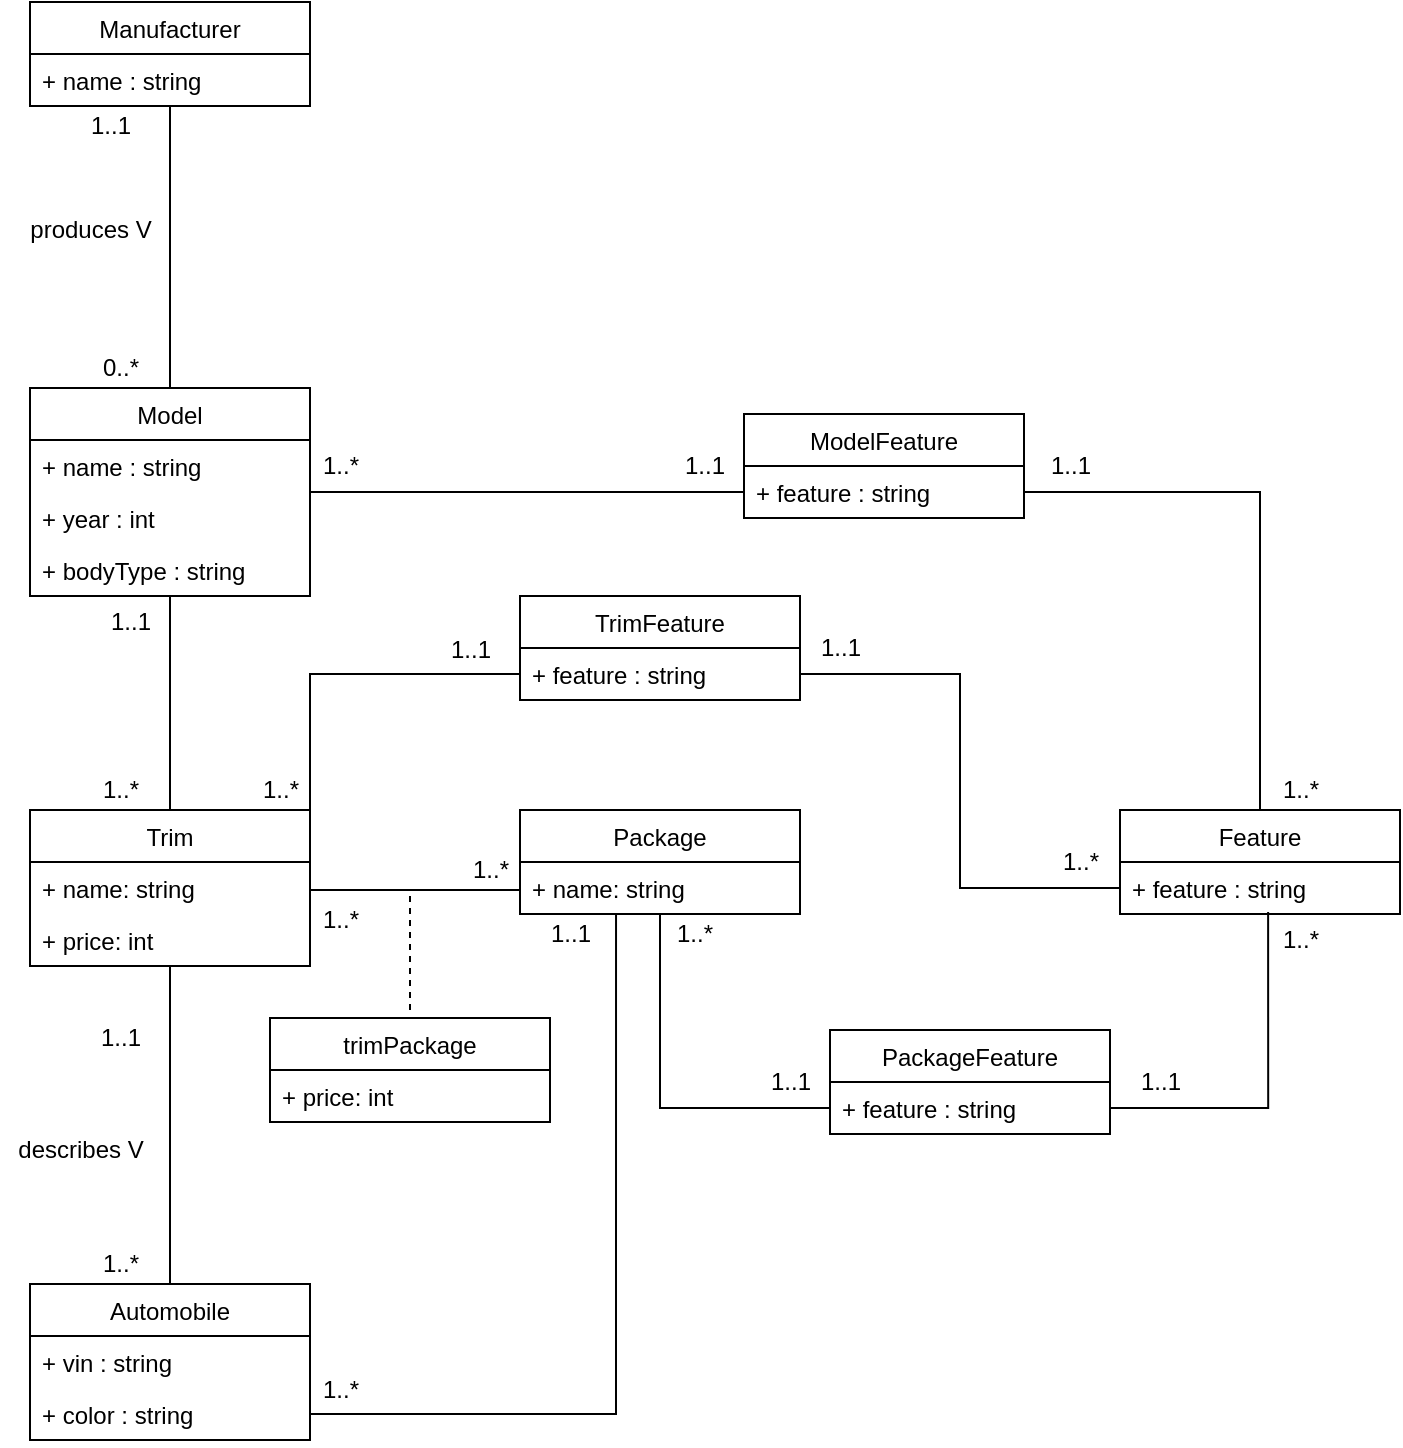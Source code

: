 <mxfile version="17.2.4" type="github" pages="2">
  <diagram id="C5RBs43oDa-KdzZeNtuy" name="UML">
    <mxGraphModel dx="770" dy="573" grid="1" gridSize="10" guides="1" tooltips="1" connect="1" arrows="1" fold="1" page="1" pageScale="1" pageWidth="827" pageHeight="1169" math="0" shadow="0">
      <root>
        <mxCell id="WIyWlLk6GJQsqaUBKTNV-0" />
        <mxCell id="WIyWlLk6GJQsqaUBKTNV-1" parent="WIyWlLk6GJQsqaUBKTNV-0" />
        <mxCell id="Or8MDgzWeUA1rg3pKt2o-17" value="Automobile" style="swimlane;fontStyle=0;childLayout=stackLayout;horizontal=1;startSize=26;fillColor=none;horizontalStack=0;resizeParent=1;resizeParentMax=0;resizeLast=0;collapsible=1;marginBottom=0;" parent="WIyWlLk6GJQsqaUBKTNV-1" vertex="1">
          <mxGeometry x="400" y="757" width="140" height="78" as="geometry" />
        </mxCell>
        <mxCell id="Or8MDgzWeUA1rg3pKt2o-19" value="+ vin : string" style="text;strokeColor=none;fillColor=none;align=left;verticalAlign=top;spacingLeft=4;spacingRight=4;overflow=hidden;rotatable=0;points=[[0,0.5],[1,0.5]];portConstraint=eastwest;" parent="Or8MDgzWeUA1rg3pKt2o-17" vertex="1">
          <mxGeometry y="26" width="140" height="26" as="geometry" />
        </mxCell>
        <mxCell id="o4tWrnGbzl8JwMSjb8Ak-13" value="+ color : string" style="text;strokeColor=none;fillColor=none;align=left;verticalAlign=top;spacingLeft=4;spacingRight=4;overflow=hidden;rotatable=0;points=[[0,0.5],[1,0.5]];portConstraint=eastwest;" parent="Or8MDgzWeUA1rg3pKt2o-17" vertex="1">
          <mxGeometry y="52" width="140" height="26" as="geometry" />
        </mxCell>
        <mxCell id="Ud0a_NICC3Nt5wF7IsXR-11" style="edgeStyle=orthogonalEdgeStyle;rounded=0;orthogonalLoop=1;jettySize=auto;html=1;endArrow=none;endFill=0;" parent="WIyWlLk6GJQsqaUBKTNV-1" source="Or8MDgzWeUA1rg3pKt2o-31" target="Or8MDgzWeUA1rg3pKt2o-44" edge="1">
          <mxGeometry relative="1" as="geometry" />
        </mxCell>
        <mxCell id="Or8MDgzWeUA1rg3pKt2o-31" value="Manufacturer" style="swimlane;fontStyle=0;childLayout=stackLayout;horizontal=1;startSize=26;fillColor=none;horizontalStack=0;resizeParent=1;resizeParentMax=0;resizeLast=0;collapsible=1;marginBottom=0;" parent="WIyWlLk6GJQsqaUBKTNV-1" vertex="1">
          <mxGeometry x="400" y="116" width="140" height="52" as="geometry" />
        </mxCell>
        <mxCell id="Or8MDgzWeUA1rg3pKt2o-32" value="+ name : string" style="text;strokeColor=none;fillColor=none;align=left;verticalAlign=top;spacingLeft=4;spacingRight=4;overflow=hidden;rotatable=0;points=[[0,0.5],[1,0.5]];portConstraint=eastwest;" parent="Or8MDgzWeUA1rg3pKt2o-31" vertex="1">
          <mxGeometry y="26" width="140" height="26" as="geometry" />
        </mxCell>
        <mxCell id="Or8MDgzWeUA1rg3pKt2o-34" value="1..1" style="text;html=1;align=center;verticalAlign=middle;resizable=0;points=[];autosize=1;strokeColor=none;fillColor=none;" parent="WIyWlLk6GJQsqaUBKTNV-1" vertex="1">
          <mxGeometry x="420" y="168" width="40" height="20" as="geometry" />
        </mxCell>
        <mxCell id="Or8MDgzWeUA1rg3pKt2o-35" value="0..*" style="text;html=1;align=center;verticalAlign=middle;resizable=0;points=[];autosize=1;strokeColor=none;fillColor=none;" parent="WIyWlLk6GJQsqaUBKTNV-1" vertex="1">
          <mxGeometry x="430" y="289" width="30" height="20" as="geometry" />
        </mxCell>
        <mxCell id="Ud0a_NICC3Nt5wF7IsXR-9" style="edgeStyle=orthogonalEdgeStyle;rounded=0;orthogonalLoop=1;jettySize=auto;html=1;entryX=0.5;entryY=0;entryDx=0;entryDy=0;endArrow=none;endFill=0;" parent="WIyWlLk6GJQsqaUBKTNV-1" source="Or8MDgzWeUA1rg3pKt2o-44" target="8DEb6k_h8O8LY1NTbbbO-2" edge="1">
          <mxGeometry relative="1" as="geometry" />
        </mxCell>
        <mxCell id="-DOf1A34W1WNaZHsbsLS-14" style="edgeStyle=orthogonalEdgeStyle;rounded=0;orthogonalLoop=1;jettySize=auto;html=1;endArrow=none;endFill=0;" parent="WIyWlLk6GJQsqaUBKTNV-1" source="Or8MDgzWeUA1rg3pKt2o-44" target="-DOf1A34W1WNaZHsbsLS-1" edge="1">
          <mxGeometry relative="1" as="geometry" />
        </mxCell>
        <mxCell id="Or8MDgzWeUA1rg3pKt2o-44" value="Model" style="swimlane;fontStyle=0;childLayout=stackLayout;horizontal=1;startSize=26;fillColor=none;horizontalStack=0;resizeParent=1;resizeParentMax=0;resizeLast=0;collapsible=1;marginBottom=0;" parent="WIyWlLk6GJQsqaUBKTNV-1" vertex="1">
          <mxGeometry x="400" y="309" width="140" height="104" as="geometry" />
        </mxCell>
        <mxCell id="Or8MDgzWeUA1rg3pKt2o-45" value="+ name : string" style="text;strokeColor=none;fillColor=none;align=left;verticalAlign=top;spacingLeft=4;spacingRight=4;overflow=hidden;rotatable=0;points=[[0,0.5],[1,0.5]];portConstraint=eastwest;" parent="Or8MDgzWeUA1rg3pKt2o-44" vertex="1">
          <mxGeometry y="26" width="140" height="26" as="geometry" />
        </mxCell>
        <mxCell id="o4tWrnGbzl8JwMSjb8Ak-18" value="+ year : int" style="text;strokeColor=none;fillColor=none;align=left;verticalAlign=top;spacingLeft=4;spacingRight=4;overflow=hidden;rotatable=0;points=[[0,0.5],[1,0.5]];portConstraint=eastwest;" parent="Or8MDgzWeUA1rg3pKt2o-44" vertex="1">
          <mxGeometry y="52" width="140" height="26" as="geometry" />
        </mxCell>
        <mxCell id="o4tWrnGbzl8JwMSjb8Ak-20" value="+ bodyType : string" style="text;strokeColor=none;fillColor=none;align=left;verticalAlign=top;spacingLeft=4;spacingRight=4;overflow=hidden;rotatable=0;points=[[0,0.5],[1,0.5]];portConstraint=eastwest;" parent="Or8MDgzWeUA1rg3pKt2o-44" vertex="1">
          <mxGeometry y="78" width="140" height="26" as="geometry" />
        </mxCell>
        <mxCell id="Or8MDgzWeUA1rg3pKt2o-52" value="1..1" style="text;html=1;align=center;verticalAlign=middle;resizable=0;points=[];autosize=1;strokeColor=none;fillColor=none;" parent="WIyWlLk6GJQsqaUBKTNV-1" vertex="1">
          <mxGeometry x="430" y="416" width="40" height="20" as="geometry" />
        </mxCell>
        <mxCell id="-m3CD6y7b0vlXwfP6cMi-0" value="produces V" style="text;html=1;align=center;verticalAlign=middle;resizable=0;points=[];autosize=1;strokeColor=none;fillColor=none;" parent="WIyWlLk6GJQsqaUBKTNV-1" vertex="1">
          <mxGeometry x="390" y="220" width="80" height="20" as="geometry" />
        </mxCell>
        <mxCell id="Ud0a_NICC3Nt5wF7IsXR-8" style="edgeStyle=orthogonalEdgeStyle;rounded=0;orthogonalLoop=1;jettySize=auto;html=1;entryX=0.5;entryY=0;entryDx=0;entryDy=0;endArrow=none;endFill=0;" parent="WIyWlLk6GJQsqaUBKTNV-1" source="8DEb6k_h8O8LY1NTbbbO-2" target="Or8MDgzWeUA1rg3pKt2o-17" edge="1">
          <mxGeometry relative="1" as="geometry" />
        </mxCell>
        <mxCell id="8DEb6k_h8O8LY1NTbbbO-2" value="Trim" style="swimlane;fontStyle=0;childLayout=stackLayout;horizontal=1;startSize=26;fillColor=none;horizontalStack=0;resizeParent=1;resizeParentMax=0;resizeLast=0;collapsible=1;marginBottom=0;" parent="WIyWlLk6GJQsqaUBKTNV-1" vertex="1">
          <mxGeometry x="400" y="520" width="140" height="78" as="geometry" />
        </mxCell>
        <mxCell id="8DEb6k_h8O8LY1NTbbbO-3" value="+ name: string" style="text;strokeColor=none;fillColor=none;align=left;verticalAlign=top;spacingLeft=4;spacingRight=4;overflow=hidden;rotatable=0;points=[[0,0.5],[1,0.5]];portConstraint=eastwest;" parent="8DEb6k_h8O8LY1NTbbbO-2" vertex="1">
          <mxGeometry y="26" width="140" height="26" as="geometry" />
        </mxCell>
        <mxCell id="8DEb6k_h8O8LY1NTbbbO-4" value="+ price: int" style="text;strokeColor=none;fillColor=none;align=left;verticalAlign=top;spacingLeft=4;spacingRight=4;overflow=hidden;rotatable=0;points=[[0,0.5],[1,0.5]];portConstraint=eastwest;" parent="8DEb6k_h8O8LY1NTbbbO-2" vertex="1">
          <mxGeometry y="52" width="140" height="26" as="geometry" />
        </mxCell>
        <mxCell id="8DEb6k_h8O8LY1NTbbbO-6" value="Feature" style="swimlane;fontStyle=0;childLayout=stackLayout;horizontal=1;startSize=26;fillColor=none;horizontalStack=0;resizeParent=1;resizeParentMax=0;resizeLast=0;collapsible=1;marginBottom=0;" parent="WIyWlLk6GJQsqaUBKTNV-1" vertex="1">
          <mxGeometry x="945" y="520" width="140" height="52" as="geometry" />
        </mxCell>
        <mxCell id="8DEb6k_h8O8LY1NTbbbO-7" value="+ feature : string" style="text;strokeColor=none;fillColor=none;align=left;verticalAlign=top;spacingLeft=4;spacingRight=4;overflow=hidden;rotatable=0;points=[[0,0.5],[1,0.5]];portConstraint=eastwest;" parent="8DEb6k_h8O8LY1NTbbbO-6" vertex="1">
          <mxGeometry y="26" width="140" height="26" as="geometry" />
        </mxCell>
        <mxCell id="-DOf1A34W1WNaZHsbsLS-8" style="edgeStyle=orthogonalEdgeStyle;rounded=0;orthogonalLoop=1;jettySize=auto;html=1;endArrow=none;endFill=0;" parent="WIyWlLk6GJQsqaUBKTNV-1" source="8DEb6k_h8O8LY1NTbbbO-10" target="-DOf1A34W1WNaZHsbsLS-7" edge="1">
          <mxGeometry relative="1" as="geometry" />
        </mxCell>
        <mxCell id="8DEb6k_h8O8LY1NTbbbO-10" value="Package" style="swimlane;fontStyle=0;childLayout=stackLayout;horizontal=1;startSize=26;fillColor=none;horizontalStack=0;resizeParent=1;resizeParentMax=0;resizeLast=0;collapsible=1;marginBottom=0;" parent="WIyWlLk6GJQsqaUBKTNV-1" vertex="1">
          <mxGeometry x="645" y="520" width="140" height="52" as="geometry" />
        </mxCell>
        <mxCell id="8DEb6k_h8O8LY1NTbbbO-12" value="+ name: string" style="text;strokeColor=none;fillColor=none;align=left;verticalAlign=top;spacingLeft=4;spacingRight=4;overflow=hidden;rotatable=0;points=[[0,0.5],[1,0.5]];portConstraint=eastwest;" parent="8DEb6k_h8O8LY1NTbbbO-10" vertex="1">
          <mxGeometry y="26" width="140" height="26" as="geometry" />
        </mxCell>
        <mxCell id="Ud0a_NICC3Nt5wF7IsXR-12" value="1..*" style="text;html=1;align=center;verticalAlign=middle;resizable=0;points=[];autosize=1;strokeColor=none;fillColor=none;" parent="WIyWlLk6GJQsqaUBKTNV-1" vertex="1">
          <mxGeometry x="430" y="500" width="30" height="20" as="geometry" />
        </mxCell>
        <mxCell id="Ud0a_NICC3Nt5wF7IsXR-15" value="describes V" style="text;html=1;align=center;verticalAlign=middle;resizable=0;points=[];autosize=1;strokeColor=none;fillColor=none;" parent="WIyWlLk6GJQsqaUBKTNV-1" vertex="1">
          <mxGeometry x="385" y="680" width="80" height="20" as="geometry" />
        </mxCell>
        <mxCell id="Ud0a_NICC3Nt5wF7IsXR-16" value="1..1" style="text;html=1;align=center;verticalAlign=middle;resizable=0;points=[];autosize=1;strokeColor=none;fillColor=none;" parent="WIyWlLk6GJQsqaUBKTNV-1" vertex="1">
          <mxGeometry x="425" y="624" width="40" height="20" as="geometry" />
        </mxCell>
        <mxCell id="Ud0a_NICC3Nt5wF7IsXR-17" value="1..*" style="text;html=1;align=center;verticalAlign=middle;resizable=0;points=[];autosize=1;strokeColor=none;fillColor=none;" parent="WIyWlLk6GJQsqaUBKTNV-1" vertex="1">
          <mxGeometry x="430" y="737" width="30" height="20" as="geometry" />
        </mxCell>
        <mxCell id="RyBGBllqxRV5RHMmIfuP-0" value="1..*" style="text;html=1;align=center;verticalAlign=middle;resizable=0;points=[];autosize=1;strokeColor=none;fillColor=none;" parent="WIyWlLk6GJQsqaUBKTNV-1" vertex="1">
          <mxGeometry x="615" y="540" width="30" height="20" as="geometry" />
        </mxCell>
        <mxCell id="RyBGBllqxRV5RHMmIfuP-1" value="1..*" style="text;html=1;align=center;verticalAlign=middle;resizable=0;points=[];autosize=1;strokeColor=none;fillColor=none;" parent="WIyWlLk6GJQsqaUBKTNV-1" vertex="1">
          <mxGeometry x="510" y="500" width="30" height="20" as="geometry" />
        </mxCell>
        <mxCell id="6gt69slnPqPusQmVnWQh-2" value="trimPackage" style="swimlane;fontStyle=0;childLayout=stackLayout;horizontal=1;startSize=26;fillColor=none;horizontalStack=0;resizeParent=1;resizeParentMax=0;resizeLast=0;collapsible=1;marginBottom=0;" parent="WIyWlLk6GJQsqaUBKTNV-1" vertex="1">
          <mxGeometry x="520" y="624" width="140" height="52" as="geometry" />
        </mxCell>
        <mxCell id="6gt69slnPqPusQmVnWQh-3" value="+ price: int" style="text;strokeColor=none;fillColor=none;align=left;verticalAlign=top;spacingLeft=4;spacingRight=4;overflow=hidden;rotatable=0;points=[[0,0.5],[1,0.5]];portConstraint=eastwest;" parent="6gt69slnPqPusQmVnWQh-2" vertex="1">
          <mxGeometry y="26" width="140" height="26" as="geometry" />
        </mxCell>
        <mxCell id="6gt69slnPqPusQmVnWQh-7" style="edgeStyle=orthogonalEdgeStyle;rounded=0;orthogonalLoop=1;jettySize=auto;html=1;exitX=1;exitY=0.5;exitDx=0;exitDy=0;entryX=0;entryY=0.5;entryDx=0;entryDy=0;endArrow=none;endFill=0;" parent="WIyWlLk6GJQsqaUBKTNV-1" source="8DEb6k_h8O8LY1NTbbbO-3" edge="1">
          <mxGeometry relative="1" as="geometry">
            <Array as="points">
              <mxPoint x="540" y="560" />
              <mxPoint x="645" y="560" />
            </Array>
            <mxPoint x="645" y="559" as="targetPoint" />
          </mxGeometry>
        </mxCell>
        <mxCell id="6gt69slnPqPusQmVnWQh-14" value="" style="endArrow=none;dashed=1;html=1;rounded=0;strokeColor=default;" parent="WIyWlLk6GJQsqaUBKTNV-1" edge="1">
          <mxGeometry width="50" height="50" relative="1" as="geometry">
            <mxPoint x="590" y="620" as="sourcePoint" />
            <mxPoint x="590" y="560" as="targetPoint" />
          </mxGeometry>
        </mxCell>
        <mxCell id="VV0gFn5aZjYCtKNme97P-0" value="1..*" style="text;html=1;align=center;verticalAlign=middle;resizable=0;points=[];autosize=1;strokeColor=none;fillColor=none;" parent="WIyWlLk6GJQsqaUBKTNV-1" vertex="1">
          <mxGeometry x="1020" y="500" width="30" height="20" as="geometry" />
        </mxCell>
        <mxCell id="-DOf1A34W1WNaZHsbsLS-0" value="ModelFeature" style="swimlane;fontStyle=0;childLayout=stackLayout;horizontal=1;startSize=26;fillColor=none;horizontalStack=0;resizeParent=1;resizeParentMax=0;resizeLast=0;collapsible=1;marginBottom=0;" parent="WIyWlLk6GJQsqaUBKTNV-1" vertex="1">
          <mxGeometry x="757" y="322" width="140" height="52" as="geometry" />
        </mxCell>
        <mxCell id="-DOf1A34W1WNaZHsbsLS-1" value="+ feature : string" style="text;strokeColor=none;fillColor=none;align=left;verticalAlign=top;spacingLeft=4;spacingRight=4;overflow=hidden;rotatable=0;points=[[0,0.5],[1,0.5]];portConstraint=eastwest;" parent="-DOf1A34W1WNaZHsbsLS-0" vertex="1">
          <mxGeometry y="26" width="140" height="26" as="geometry" />
        </mxCell>
        <mxCell id="-DOf1A34W1WNaZHsbsLS-6" value="PackageFeature" style="swimlane;fontStyle=0;childLayout=stackLayout;horizontal=1;startSize=26;fillColor=none;horizontalStack=0;resizeParent=1;resizeParentMax=0;resizeLast=0;collapsible=1;marginBottom=0;" parent="WIyWlLk6GJQsqaUBKTNV-1" vertex="1">
          <mxGeometry x="800" y="630" width="140" height="52" as="geometry" />
        </mxCell>
        <mxCell id="-DOf1A34W1WNaZHsbsLS-7" value="+ feature : string" style="text;strokeColor=none;fillColor=none;align=left;verticalAlign=top;spacingLeft=4;spacingRight=4;overflow=hidden;rotatable=0;points=[[0,0.5],[1,0.5]];portConstraint=eastwest;" parent="-DOf1A34W1WNaZHsbsLS-6" vertex="1">
          <mxGeometry y="26" width="140" height="26" as="geometry" />
        </mxCell>
        <mxCell id="-DOf1A34W1WNaZHsbsLS-9" style="edgeStyle=orthogonalEdgeStyle;rounded=0;orthogonalLoop=1;jettySize=auto;html=1;entryX=0.529;entryY=0.962;entryDx=0;entryDy=0;entryPerimeter=0;endArrow=none;endFill=0;" parent="WIyWlLk6GJQsqaUBKTNV-1" source="-DOf1A34W1WNaZHsbsLS-7" target="8DEb6k_h8O8LY1NTbbbO-7" edge="1">
          <mxGeometry relative="1" as="geometry" />
        </mxCell>
        <mxCell id="-DOf1A34W1WNaZHsbsLS-10" value="TrimFeature" style="swimlane;fontStyle=0;childLayout=stackLayout;horizontal=1;startSize=26;fillColor=none;horizontalStack=0;resizeParent=1;resizeParentMax=0;resizeLast=0;collapsible=1;marginBottom=0;" parent="WIyWlLk6GJQsqaUBKTNV-1" vertex="1">
          <mxGeometry x="645" y="413" width="140" height="52" as="geometry" />
        </mxCell>
        <mxCell id="-DOf1A34W1WNaZHsbsLS-11" value="+ feature : string" style="text;strokeColor=none;fillColor=none;align=left;verticalAlign=top;spacingLeft=4;spacingRight=4;overflow=hidden;rotatable=0;points=[[0,0.5],[1,0.5]];portConstraint=eastwest;" parent="-DOf1A34W1WNaZHsbsLS-10" vertex="1">
          <mxGeometry y="26" width="140" height="26" as="geometry" />
        </mxCell>
        <mxCell id="-DOf1A34W1WNaZHsbsLS-16" style="edgeStyle=orthogonalEdgeStyle;rounded=0;orthogonalLoop=1;jettySize=auto;html=1;entryX=0.5;entryY=0;entryDx=0;entryDy=0;endArrow=none;endFill=0;" parent="WIyWlLk6GJQsqaUBKTNV-1" source="-DOf1A34W1WNaZHsbsLS-1" target="8DEb6k_h8O8LY1NTbbbO-6" edge="1">
          <mxGeometry relative="1" as="geometry" />
        </mxCell>
        <mxCell id="-DOf1A34W1WNaZHsbsLS-17" value="1..*" style="text;html=1;align=center;verticalAlign=middle;resizable=0;points=[];autosize=1;strokeColor=none;fillColor=none;" parent="WIyWlLk6GJQsqaUBKTNV-1" vertex="1">
          <mxGeometry x="540" y="338" width="30" height="20" as="geometry" />
        </mxCell>
        <mxCell id="-DOf1A34W1WNaZHsbsLS-19" value="1..1" style="text;html=1;align=center;verticalAlign=middle;resizable=0;points=[];autosize=1;strokeColor=none;fillColor=none;" parent="WIyWlLk6GJQsqaUBKTNV-1" vertex="1">
          <mxGeometry x="717" y="338" width="40" height="20" as="geometry" />
        </mxCell>
        <mxCell id="-DOf1A34W1WNaZHsbsLS-20" value="1..1" style="text;html=1;align=center;verticalAlign=middle;resizable=0;points=[];autosize=1;strokeColor=none;fillColor=none;" parent="WIyWlLk6GJQsqaUBKTNV-1" vertex="1">
          <mxGeometry x="900" y="338" width="40" height="20" as="geometry" />
        </mxCell>
        <mxCell id="-DOf1A34W1WNaZHsbsLS-21" value="1..*" style="text;html=1;align=center;verticalAlign=middle;resizable=0;points=[];autosize=1;strokeColor=none;fillColor=none;" parent="WIyWlLk6GJQsqaUBKTNV-1" vertex="1">
          <mxGeometry x="1020" y="575" width="30" height="20" as="geometry" />
        </mxCell>
        <mxCell id="-DOf1A34W1WNaZHsbsLS-22" value="1..*" style="text;html=1;align=center;verticalAlign=middle;resizable=0;points=[];autosize=1;strokeColor=none;fillColor=none;" parent="WIyWlLk6GJQsqaUBKTNV-1" vertex="1">
          <mxGeometry x="717" y="572" width="30" height="20" as="geometry" />
        </mxCell>
        <mxCell id="-DOf1A34W1WNaZHsbsLS-23" value="1..*" style="text;html=1;align=center;verticalAlign=middle;resizable=0;points=[];autosize=1;strokeColor=none;fillColor=none;" parent="WIyWlLk6GJQsqaUBKTNV-1" vertex="1">
          <mxGeometry x="540" y="565" width="30" height="20" as="geometry" />
        </mxCell>
        <mxCell id="-DOf1A34W1WNaZHsbsLS-24" value="1..*" style="text;html=1;align=center;verticalAlign=middle;resizable=0;points=[];autosize=1;strokeColor=none;fillColor=none;" parent="WIyWlLk6GJQsqaUBKTNV-1" vertex="1">
          <mxGeometry x="910" y="536" width="30" height="20" as="geometry" />
        </mxCell>
        <mxCell id="-DOf1A34W1WNaZHsbsLS-25" value="1..1" style="text;html=1;align=center;verticalAlign=middle;resizable=0;points=[];autosize=1;strokeColor=none;fillColor=none;" parent="WIyWlLk6GJQsqaUBKTNV-1" vertex="1">
          <mxGeometry x="760" y="646" width="40" height="20" as="geometry" />
        </mxCell>
        <mxCell id="-DOf1A34W1WNaZHsbsLS-26" value="1..1" style="text;html=1;align=center;verticalAlign=middle;resizable=0;points=[];autosize=1;strokeColor=none;fillColor=none;" parent="WIyWlLk6GJQsqaUBKTNV-1" vertex="1">
          <mxGeometry x="945" y="646" width="40" height="20" as="geometry" />
        </mxCell>
        <mxCell id="-DOf1A34W1WNaZHsbsLS-27" value="1..1" style="text;html=1;align=center;verticalAlign=middle;resizable=0;points=[];autosize=1;strokeColor=none;fillColor=none;" parent="WIyWlLk6GJQsqaUBKTNV-1" vertex="1">
          <mxGeometry x="600" y="430" width="40" height="20" as="geometry" />
        </mxCell>
        <mxCell id="-DOf1A34W1WNaZHsbsLS-28" value="1..1" style="text;html=1;align=center;verticalAlign=middle;resizable=0;points=[];autosize=1;strokeColor=none;fillColor=none;" parent="WIyWlLk6GJQsqaUBKTNV-1" vertex="1">
          <mxGeometry x="785" y="429" width="40" height="20" as="geometry" />
        </mxCell>
        <mxCell id="-DOf1A34W1WNaZHsbsLS-31" style="edgeStyle=orthogonalEdgeStyle;rounded=0;orthogonalLoop=1;jettySize=auto;html=1;entryX=1;entryY=0;entryDx=0;entryDy=0;endArrow=none;endFill=0;" parent="WIyWlLk6GJQsqaUBKTNV-1" source="-DOf1A34W1WNaZHsbsLS-11" target="8DEb6k_h8O8LY1NTbbbO-2" edge="1">
          <mxGeometry relative="1" as="geometry" />
        </mxCell>
        <mxCell id="-DOf1A34W1WNaZHsbsLS-32" style="edgeStyle=orthogonalEdgeStyle;rounded=0;orthogonalLoop=1;jettySize=auto;html=1;entryX=0;entryY=0.5;entryDx=0;entryDy=0;endArrow=none;endFill=0;" parent="WIyWlLk6GJQsqaUBKTNV-1" source="-DOf1A34W1WNaZHsbsLS-11" target="8DEb6k_h8O8LY1NTbbbO-7" edge="1">
          <mxGeometry relative="1" as="geometry" />
        </mxCell>
        <mxCell id="p-NvFyWzuIG9dKD36MEV-1" value="1..1" style="text;html=1;align=center;verticalAlign=middle;resizable=0;points=[];autosize=1;strokeColor=none;fillColor=none;" vertex="1" parent="WIyWlLk6GJQsqaUBKTNV-1">
          <mxGeometry x="650" y="572" width="40" height="20" as="geometry" />
        </mxCell>
        <mxCell id="p-NvFyWzuIG9dKD36MEV-3" value="1..*" style="text;html=1;align=center;verticalAlign=middle;resizable=0;points=[];autosize=1;strokeColor=none;fillColor=none;" vertex="1" parent="WIyWlLk6GJQsqaUBKTNV-1">
          <mxGeometry x="540" y="800" width="30" height="20" as="geometry" />
        </mxCell>
        <mxCell id="oRu-_xOwGolJBcT6UzQ1-4" style="edgeStyle=orthogonalEdgeStyle;rounded=0;orthogonalLoop=1;jettySize=auto;html=1;exitX=1;exitY=0.5;exitDx=0;exitDy=0;entryX=0.343;entryY=1;entryDx=0;entryDy=0;entryPerimeter=0;endArrow=none;endFill=0;" edge="1" parent="WIyWlLk6GJQsqaUBKTNV-1" source="o4tWrnGbzl8JwMSjb8Ak-13" target="8DEb6k_h8O8LY1NTbbbO-12">
          <mxGeometry relative="1" as="geometry" />
        </mxCell>
      </root>
    </mxGraphModel>
  </diagram>
  <diagram id="vETBrN34HBiLYf2aGHaA" name="Scheme">
    <mxGraphModel dx="1620" dy="573" grid="1" gridSize="10" guides="1" tooltips="1" connect="1" arrows="1" fold="1" page="1" pageScale="1" pageWidth="850" pageHeight="1100" math="0" shadow="0">
      <root>
        <mxCell id="iczGk36Ovgoqb-Fh8N0Z-0" />
        <mxCell id="iczGk36Ovgoqb-Fh8N0Z-1" parent="iczGk36Ovgoqb-Fh8N0Z-0" />
        <mxCell id="a1B0v33AjIvHVEClIW8Y-0" value="UK" style="whiteSpace=wrap;html=1;fillColor=#d5e8d4;strokeColor=#82b366;" parent="iczGk36Ovgoqb-Fh8N0Z-1" vertex="1">
          <mxGeometry x="140" y="100" width="80" height="20" as="geometry" />
        </mxCell>
        <mxCell id="iczGk36Ovgoqb-Fh8N0Z-28" value="PK" style="whiteSpace=wrap;html=1;fillColor=#fff2cc;strokeColor=#d6b656;" parent="iczGk36Ovgoqb-Fh8N0Z-1" vertex="1">
          <mxGeometry x="-110" y="840" width="70" height="20" as="geometry" />
        </mxCell>
        <mxCell id="iczGk36Ovgoqb-Fh8N0Z-27" value="vin" style="whiteSpace=wrap;html=1;" parent="iczGk36Ovgoqb-Fh8N0Z-1" vertex="1">
          <mxGeometry x="-110" y="820" width="70" height="20" as="geometry" />
        </mxCell>
        <mxCell id="iczGk36Ovgoqb-Fh8N0Z-11" value="FK" style="whiteSpace=wrap;html=1;fillColor=#dae8fc;strokeColor=#6c8ebf;" parent="iczGk36Ovgoqb-Fh8N0Z-1" vertex="1">
          <mxGeometry x="90" y="180" width="120" height="20" as="geometry" />
        </mxCell>
        <mxCell id="iczGk36Ovgoqb-Fh8N0Z-17" value="UK" style="whiteSpace=wrap;html=1;fillColor=#d5e8d4;strokeColor=#82b366;" parent="iczGk36Ovgoqb-Fh8N0Z-1" vertex="1">
          <mxGeometry x="210" y="220" width="250" height="20" as="geometry" />
        </mxCell>
        <mxCell id="iczGk36Ovgoqb-Fh8N0Z-5" value="PK" style="whiteSpace=wrap;html=1;fillColor=#fff2cc;strokeColor=#d6b656;" parent="iczGk36Ovgoqb-Fh8N0Z-1" vertex="1">
          <mxGeometry x="20" y="100" width="120" height="20" as="geometry" />
        </mxCell>
        <mxCell id="iczGk36Ovgoqb-Fh8N0Z-2" value="Manufacturers" style="text;html=1;align=center;verticalAlign=middle;resizable=0;points=[];autosize=1;strokeColor=none;fillColor=none;fontStyle=1" parent="iczGk36Ovgoqb-Fh8N0Z-1" vertex="1">
          <mxGeometry x="-110" y="90" width="100" height="20" as="geometry" />
        </mxCell>
        <mxCell id="iczGk36Ovgoqb-Fh8N0Z-3" value="manufacturer_id" style="whiteSpace=wrap;html=1;" parent="iczGk36Ovgoqb-Fh8N0Z-1" vertex="1">
          <mxGeometry x="20" y="80" width="120" height="20" as="geometry" />
        </mxCell>
        <mxCell id="iczGk36Ovgoqb-Fh8N0Z-4" value="name" style="whiteSpace=wrap;html=1;" parent="iczGk36Ovgoqb-Fh8N0Z-1" vertex="1">
          <mxGeometry x="140" y="80" width="80" height="20" as="geometry" />
        </mxCell>
        <mxCell id="iczGk36Ovgoqb-Fh8N0Z-6" value="Models" style="text;html=1;align=center;verticalAlign=middle;resizable=0;points=[];autosize=1;strokeColor=none;fillColor=none;fontStyle=1" parent="iczGk36Ovgoqb-Fh8N0Z-1" vertex="1">
          <mxGeometry x="-100" y="210" width="60" height="20" as="geometry" />
        </mxCell>
        <mxCell id="iPj5VQGkTCmIwQI4NGwS-35" style="edgeStyle=orthogonalEdgeStyle;rounded=0;orthogonalLoop=1;jettySize=auto;html=1;exitX=0.5;exitY=1;exitDx=0;exitDy=0;entryX=0.5;entryY=0;entryDx=0;entryDy=0;endArrow=none;endFill=0;" parent="iczGk36Ovgoqb-Fh8N0Z-1" source="iczGk36Ovgoqb-Fh8N0Z-7" target="KYDgk8bsDNhlpdBU-V4L-11" edge="1">
          <mxGeometry relative="1" as="geometry" />
        </mxCell>
        <mxCell id="BrUoc6RG7-1IVhZt8apD-3" style="edgeStyle=orthogonalEdgeStyle;rounded=0;orthogonalLoop=1;jettySize=auto;html=1;entryX=0;entryY=0.5;entryDx=0;entryDy=0;endArrow=none;endFill=0;" parent="iczGk36Ovgoqb-Fh8N0Z-1" source="iczGk36Ovgoqb-Fh8N0Z-7" target="lL7mLhba4SzhNa93PelF-0" edge="1">
          <mxGeometry relative="1" as="geometry">
            <Array as="points">
              <mxPoint x="55" y="280" />
              <mxPoint x="730" y="280" />
              <mxPoint x="730" y="190" />
            </Array>
          </mxGeometry>
        </mxCell>
        <mxCell id="iczGk36Ovgoqb-Fh8N0Z-7" value="PK" style="whiteSpace=wrap;html=1;fillColor=#fff2cc;strokeColor=#d6b656;" parent="iczGk36Ovgoqb-Fh8N0Z-1" vertex="1">
          <mxGeometry x="20" y="220" width="70" height="20" as="geometry" />
        </mxCell>
        <mxCell id="iczGk36Ovgoqb-Fh8N0Z-8" value="model_id" style="whiteSpace=wrap;html=1;" parent="iczGk36Ovgoqb-Fh8N0Z-1" vertex="1">
          <mxGeometry x="20" y="200" width="70" height="20" as="geometry" />
        </mxCell>
        <mxCell id="iczGk36Ovgoqb-Fh8N0Z-9" value="model_name" style="whiteSpace=wrap;html=1;" parent="iczGk36Ovgoqb-Fh8N0Z-1" vertex="1">
          <mxGeometry x="210" y="200" width="100" height="20" as="geometry" />
        </mxCell>
        <mxCell id="iczGk36Ovgoqb-Fh8N0Z-12" style="edgeStyle=orthogonalEdgeStyle;rounded=0;orthogonalLoop=1;jettySize=auto;html=1;entryX=0.5;entryY=1;entryDx=0;entryDy=0;endArrow=none;endFill=0;exitX=0.5;exitY=0;exitDx=0;exitDy=0;" parent="iczGk36Ovgoqb-Fh8N0Z-1" source="iczGk36Ovgoqb-Fh8N0Z-11" target="iczGk36Ovgoqb-Fh8N0Z-5" edge="1">
          <mxGeometry relative="1" as="geometry">
            <mxPoint x="190" y="160" as="sourcePoint" />
            <Array as="points">
              <mxPoint x="150" y="150" />
              <mxPoint x="80" y="150" />
            </Array>
          </mxGeometry>
        </mxCell>
        <mxCell id="iczGk36Ovgoqb-Fh8N0Z-10" value="manufacturer_id" style="whiteSpace=wrap;html=1;" parent="iczGk36Ovgoqb-Fh8N0Z-1" vertex="1">
          <mxGeometry x="90" y="200" width="120" height="20" as="geometry" />
        </mxCell>
        <mxCell id="iczGk36Ovgoqb-Fh8N0Z-13" value="1..1" style="text;html=1;align=center;verticalAlign=middle;resizable=0;points=[];autosize=1;strokeColor=none;fillColor=none;" parent="iczGk36Ovgoqb-Fh8N0Z-1" vertex="1">
          <mxGeometry x="40" y="120" width="40" height="20" as="geometry" />
        </mxCell>
        <mxCell id="iczGk36Ovgoqb-Fh8N0Z-14" value="1..*" style="text;html=1;align=center;verticalAlign=middle;resizable=0;points=[];autosize=1;strokeColor=none;fillColor=none;" parent="iczGk36Ovgoqb-Fh8N0Z-1" vertex="1">
          <mxGeometry x="115" y="160" width="30" height="20" as="geometry" />
        </mxCell>
        <mxCell id="iczGk36Ovgoqb-Fh8N0Z-15" value="body_type" style="whiteSpace=wrap;html=1;" parent="iczGk36Ovgoqb-Fh8N0Z-1" vertex="1">
          <mxGeometry x="310" y="200" width="90" height="20" as="geometry" />
        </mxCell>
        <mxCell id="iczGk36Ovgoqb-Fh8N0Z-16" value="year" style="whiteSpace=wrap;html=1;" parent="iczGk36Ovgoqb-Fh8N0Z-1" vertex="1">
          <mxGeometry x="400" y="200" width="60" height="20" as="geometry" />
        </mxCell>
        <mxCell id="iczGk36Ovgoqb-Fh8N0Z-20" value="Automobiles" style="text;html=1;align=center;verticalAlign=middle;resizable=0;points=[];autosize=1;strokeColor=none;fillColor=none;fontStyle=1" parent="iczGk36Ovgoqb-Fh8N0Z-1" vertex="1">
          <mxGeometry x="-380" y="840" width="90" height="20" as="geometry" />
        </mxCell>
        <mxCell id="iczGk36Ovgoqb-Fh8N0Z-22" value="trim_id" style="whiteSpace=wrap;html=1;" parent="iczGk36Ovgoqb-Fh8N0Z-1" vertex="1">
          <mxGeometry x="-320" y="820" width="70" height="20" as="geometry" />
        </mxCell>
        <mxCell id="iczGk36Ovgoqb-Fh8N0Z-25" value="1..1" style="text;html=1;align=center;verticalAlign=middle;resizable=0;points=[];autosize=1;strokeColor=none;fillColor=none;" parent="iczGk36Ovgoqb-Fh8N0Z-1" vertex="1">
          <mxGeometry x="15" y="280" width="40" height="20" as="geometry" />
        </mxCell>
        <mxCell id="iczGk36Ovgoqb-Fh8N0Z-29" value="color" style="whiteSpace=wrap;html=1;" parent="iczGk36Ovgoqb-Fh8N0Z-1" vertex="1">
          <mxGeometry x="-180" y="820" width="70" height="20" as="geometry" />
        </mxCell>
        <mxCell id="CGMDaPfwz_T63MdFcnMW-1" value="Packages" style="text;html=1;align=center;verticalAlign=middle;resizable=0;points=[];autosize=1;strokeColor=none;fillColor=none;" parent="iczGk36Ovgoqb-Fh8N0Z-1" vertex="1">
          <mxGeometry x="-40" y="620" width="70" height="20" as="geometry" />
        </mxCell>
        <mxCell id="QAo90efYxCuKgprQS8cn-2" style="edgeStyle=orthogonalEdgeStyle;rounded=0;orthogonalLoop=1;jettySize=auto;html=1;exitX=0;exitY=0.25;exitDx=0;exitDy=0;entryX=0.5;entryY=0;entryDx=0;entryDy=0;endArrow=none;endFill=0;" edge="1" parent="iczGk36Ovgoqb-Fh8N0Z-1" source="KYDgk8bsDNhlpdBU-V4L-21" target="QAo90efYxCuKgprQS8cn-0">
          <mxGeometry relative="1" as="geometry" />
        </mxCell>
        <mxCell id="KYDgk8bsDNhlpdBU-V4L-3" value="package_id" style="whiteSpace=wrap;html=1;" parent="iczGk36Ovgoqb-Fh8N0Z-1" vertex="1">
          <mxGeometry y="660" width="70" height="20" as="geometry" />
        </mxCell>
        <mxCell id="KYDgk8bsDNhlpdBU-V4L-4" value="name" style="whiteSpace=wrap;html=1;" parent="iczGk36Ovgoqb-Fh8N0Z-1" vertex="1">
          <mxGeometry x="70" y="660" width="100" height="20" as="geometry" />
        </mxCell>
        <mxCell id="KYDgk8bsDNhlpdBU-V4L-9" value="UK" style="whiteSpace=wrap;html=1;fillColor=#d5e8d4;strokeColor=#82b366;" parent="iczGk36Ovgoqb-Fh8N0Z-1" vertex="1">
          <mxGeometry x="60" y="420" width="150" height="20" as="geometry" />
        </mxCell>
        <mxCell id="KYDgk8bsDNhlpdBU-V4L-10" value="name" style="whiteSpace=wrap;html=1;" parent="iczGk36Ovgoqb-Fh8N0Z-1" vertex="1">
          <mxGeometry x="140" y="400" width="70" height="20" as="geometry" />
        </mxCell>
        <mxCell id="KYDgk8bsDNhlpdBU-V4L-11" value="FK" style="whiteSpace=wrap;html=1;fillColor=#dae8fc;strokeColor=#6c8ebf;" parent="iczGk36Ovgoqb-Fh8N0Z-1" vertex="1">
          <mxGeometry x="70" y="380" width="70" height="20" as="geometry" />
        </mxCell>
        <mxCell id="BrUoc6RG7-1IVhZt8apD-2" style="edgeStyle=orthogonalEdgeStyle;rounded=0;orthogonalLoop=1;jettySize=auto;html=1;entryX=0;entryY=0.5;entryDx=0;entryDy=0;endArrow=none;endFill=0;" parent="iczGk36Ovgoqb-Fh8N0Z-1" source="KYDgk8bsDNhlpdBU-V4L-12" target="9PLQaMzXwEtx9iaHG4z_-3" edge="1">
          <mxGeometry relative="1" as="geometry">
            <Array as="points">
              <mxPoint x="35" y="470" />
              <mxPoint x="435" y="470" />
              <mxPoint x="435" y="380" />
            </Array>
          </mxGeometry>
        </mxCell>
        <mxCell id="BrUoc6RG7-1IVhZt8apD-34" style="edgeStyle=orthogonalEdgeStyle;rounded=0;orthogonalLoop=1;jettySize=auto;html=1;entryX=-0.075;entryY=1.236;entryDx=0;entryDy=0;entryPerimeter=0;endArrow=none;endFill=0;" parent="iczGk36Ovgoqb-Fh8N0Z-1" source="KYDgk8bsDNhlpdBU-V4L-12" target="HUQyo91nwI6KtNJE5Rdd-22" edge="1">
          <mxGeometry relative="1" as="geometry">
            <Array as="points">
              <mxPoint x="20" y="500" />
              <mxPoint x="-230" y="500" />
              <mxPoint x="-230" y="585" />
            </Array>
          </mxGeometry>
        </mxCell>
        <mxCell id="KYDgk8bsDNhlpdBU-V4L-12" value="PK" style="whiteSpace=wrap;html=1;fillColor=#fff2cc;strokeColor=#d6b656;" parent="iczGk36Ovgoqb-Fh8N0Z-1" vertex="1">
          <mxGeometry y="420" width="70" height="20" as="geometry" />
        </mxCell>
        <mxCell id="QAo90efYxCuKgprQS8cn-3" style="edgeStyle=orthogonalEdgeStyle;rounded=0;orthogonalLoop=1;jettySize=auto;html=1;exitX=0;exitY=0.5;exitDx=0;exitDy=0;endArrow=none;endFill=0;entryX=0.5;entryY=0;entryDx=0;entryDy=0;" edge="1" parent="iczGk36Ovgoqb-Fh8N0Z-1" source="KYDgk8bsDNhlpdBU-V4L-12" target="wvRZY2GlwieeTbuoyNKp-2">
          <mxGeometry relative="1" as="geometry">
            <mxPoint x="-280" y="790" as="targetPoint" />
            <Array as="points">
              <mxPoint x="-140" y="430" />
              <mxPoint x="-140" y="380" />
              <mxPoint x="-340" y="380" />
              <mxPoint x="-340" y="750" />
              <mxPoint x="-287" y="750" />
              <mxPoint x="-287" y="800" />
            </Array>
          </mxGeometry>
        </mxCell>
        <mxCell id="KYDgk8bsDNhlpdBU-V4L-13" value="trim_id" style="whiteSpace=wrap;html=1;" parent="iczGk36Ovgoqb-Fh8N0Z-1" vertex="1">
          <mxGeometry y="400" width="70" height="20" as="geometry" />
        </mxCell>
        <mxCell id="KYDgk8bsDNhlpdBU-V4L-14" value="model_id" style="whiteSpace=wrap;html=1;" parent="iczGk36Ovgoqb-Fh8N0Z-1" vertex="1">
          <mxGeometry x="70" y="400" width="70" height="20" as="geometry" />
        </mxCell>
        <mxCell id="KYDgk8bsDNhlpdBU-V4L-15" value="price" style="whiteSpace=wrap;html=1;" parent="iczGk36Ovgoqb-Fh8N0Z-1" vertex="1">
          <mxGeometry x="210" y="400" width="70" height="20" as="geometry" />
        </mxCell>
        <mxCell id="HUQyo91nwI6KtNJE5Rdd-18" style="edgeStyle=orthogonalEdgeStyle;rounded=0;orthogonalLoop=1;jettySize=auto;html=1;entryX=0.5;entryY=0;entryDx=0;entryDy=0;endArrow=none;endFill=0;" parent="iczGk36Ovgoqb-Fh8N0Z-1" source="KYDgk8bsDNhlpdBU-V4L-21" target="iPj5VQGkTCmIwQI4NGwS-28" edge="1">
          <mxGeometry relative="1" as="geometry">
            <Array as="points">
              <mxPoint x="35" y="530" />
              <mxPoint x="-160" y="530" />
              <mxPoint x="-160" y="580" />
            </Array>
          </mxGeometry>
        </mxCell>
        <mxCell id="BrUoc6RG7-1IVhZt8apD-1" style="edgeStyle=orthogonalEdgeStyle;rounded=0;orthogonalLoop=1;jettySize=auto;html=1;entryX=0;entryY=0.5;entryDx=0;entryDy=0;endArrow=none;endFill=0;" parent="iczGk36Ovgoqb-Fh8N0Z-1" source="KYDgk8bsDNhlpdBU-V4L-21" target="ZujWJEv4xok4K0TFu9YQ-2" edge="1">
          <mxGeometry relative="1" as="geometry" />
        </mxCell>
        <mxCell id="KYDgk8bsDNhlpdBU-V4L-21" value="PK" style="whiteSpace=wrap;html=1;fillColor=#fff2cc;strokeColor=#d6b656;" parent="iczGk36Ovgoqb-Fh8N0Z-1" vertex="1">
          <mxGeometry y="640" width="70" height="20" as="geometry" />
        </mxCell>
        <mxCell id="iPj5VQGkTCmIwQI4NGwS-3" value="" style="shape=table;html=1;whiteSpace=wrap;startSize=0;container=1;collapsible=0;childLayout=tableLayout;" parent="iczGk36Ovgoqb-Fh8N0Z-1" vertex="1">
          <mxGeometry x="-270" y="600" width="240" height="20" as="geometry" />
        </mxCell>
        <mxCell id="iPj5VQGkTCmIwQI4NGwS-4" value="" style="shape=tableRow;horizontal=0;startSize=0;swimlaneHead=0;swimlaneBody=0;top=0;left=0;bottom=0;right=0;collapsible=0;dropTarget=0;fillColor=none;points=[[0,0.5],[1,0.5]];portConstraint=eastwest;" parent="iPj5VQGkTCmIwQI4NGwS-3" vertex="1">
          <mxGeometry width="240" height="20" as="geometry" />
        </mxCell>
        <mxCell id="iPj5VQGkTCmIwQI4NGwS-19" value="package_id" style="shape=partialRectangle;html=1;whiteSpace=wrap;connectable=0;fillColor=none;top=0;left=0;bottom=0;right=0;overflow=hidden;" parent="iPj5VQGkTCmIwQI4NGwS-4" vertex="1">
          <mxGeometry width="80" height="20" as="geometry">
            <mxRectangle width="80" height="20" as="alternateBounds" />
          </mxGeometry>
        </mxCell>
        <mxCell id="iPj5VQGkTCmIwQI4NGwS-5" value="trim_id" style="shape=partialRectangle;html=1;whiteSpace=wrap;connectable=0;fillColor=none;top=0;left=0;bottom=0;right=0;overflow=hidden;" parent="iPj5VQGkTCmIwQI4NGwS-4" vertex="1">
          <mxGeometry x="80" width="80" height="20" as="geometry">
            <mxRectangle width="80" height="20" as="alternateBounds" />
          </mxGeometry>
        </mxCell>
        <mxCell id="iPj5VQGkTCmIwQI4NGwS-6" value="price" style="shape=partialRectangle;html=1;whiteSpace=wrap;connectable=0;fillColor=none;top=0;left=0;bottom=0;right=0;overflow=hidden;" parent="iPj5VQGkTCmIwQI4NGwS-4" vertex="1">
          <mxGeometry x="160" width="80" height="20" as="geometry">
            <mxRectangle width="80" height="20" as="alternateBounds" />
          </mxGeometry>
        </mxCell>
        <mxCell id="iPj5VQGkTCmIwQI4NGwS-27" value="PK" style="whiteSpace=wrap;html=1;fillColor=#fff2cc;strokeColor=#d6b656;" parent="iczGk36Ovgoqb-Fh8N0Z-1" vertex="1">
          <mxGeometry x="-270" y="620" width="160" height="20" as="geometry" />
        </mxCell>
        <mxCell id="iPj5VQGkTCmIwQI4NGwS-28" value="FK" style="whiteSpace=wrap;html=1;fillColor=#dae8fc;strokeColor=#6c8ebf;" parent="iczGk36Ovgoqb-Fh8N0Z-1" vertex="1">
          <mxGeometry x="-270" y="580" width="80" height="20" as="geometry" />
        </mxCell>
        <mxCell id="iPj5VQGkTCmIwQI4NGwS-31" value="UK" style="whiteSpace=wrap;html=1;fillColor=#d5e8d4;strokeColor=#82b366;" parent="iczGk36Ovgoqb-Fh8N0Z-1" vertex="1">
          <mxGeometry x="70" y="680" width="100" height="20" as="geometry" />
        </mxCell>
        <mxCell id="iPj5VQGkTCmIwQI4NGwS-33" value="FK" style="whiteSpace=wrap;html=1;fillColor=#dae8fc;strokeColor=#6c8ebf;" parent="iczGk36Ovgoqb-Fh8N0Z-1" vertex="1">
          <mxGeometry x="-190" y="580" width="80" height="20" as="geometry" />
        </mxCell>
        <mxCell id="HUQyo91nwI6KtNJE5Rdd-3" value="Trim" style="text;html=1;align=center;verticalAlign=middle;resizable=0;points=[];autosize=1;strokeColor=none;fillColor=none;" parent="iczGk36Ovgoqb-Fh8N0Z-1" vertex="1">
          <mxGeometry x="-10" y="380" width="40" height="20" as="geometry" />
        </mxCell>
        <mxCell id="HUQyo91nwI6KtNJE5Rdd-4" value="1..*" style="text;html=1;align=center;verticalAlign=middle;resizable=0;points=[];autosize=1;strokeColor=none;fillColor=none;" parent="iczGk36Ovgoqb-Fh8N0Z-1" vertex="1">
          <mxGeometry x="-350" y="810" width="30" height="20" as="geometry" />
        </mxCell>
        <mxCell id="HUQyo91nwI6KtNJE5Rdd-6" value="1..1" style="text;html=1;align=center;verticalAlign=middle;resizable=0;points=[];autosize=1;strokeColor=none;fillColor=none;" parent="iczGk36Ovgoqb-Fh8N0Z-1" vertex="1">
          <mxGeometry x="-40" y="390" width="40" height="20" as="geometry" />
        </mxCell>
        <mxCell id="HUQyo91nwI6KtNJE5Rdd-12" value="1..*" style="text;html=1;align=center;verticalAlign=middle;resizable=0;points=[];autosize=1;strokeColor=none;fillColor=none;" parent="iczGk36Ovgoqb-Fh8N0Z-1" vertex="1">
          <mxGeometry x="55" y="250" width="30" height="20" as="geometry" />
        </mxCell>
        <mxCell id="HUQyo91nwI6KtNJE5Rdd-13" value="1..*" style="text;html=1;align=center;verticalAlign=middle;resizable=0;points=[];autosize=1;strokeColor=none;fillColor=none;" parent="iczGk36Ovgoqb-Fh8N0Z-1" vertex="1">
          <mxGeometry x="110" y="360" width="30" height="20" as="geometry" />
        </mxCell>
        <mxCell id="HUQyo91nwI6KtNJE5Rdd-14" value="1..*" style="text;html=1;align=center;verticalAlign=middle;resizable=0;points=[];autosize=1;strokeColor=none;fillColor=none;" parent="iczGk36Ovgoqb-Fh8N0Z-1" vertex="1">
          <mxGeometry x="-5" y="440" width="30" height="20" as="geometry" />
        </mxCell>
        <mxCell id="HUQyo91nwI6KtNJE5Rdd-15" value="1..*" style="text;html=1;align=center;verticalAlign=middle;resizable=0;points=[];autosize=1;strokeColor=none;fillColor=none;" parent="iczGk36Ovgoqb-Fh8N0Z-1" vertex="1">
          <mxGeometry x="45" y="440" width="30" height="20" as="geometry" />
        </mxCell>
        <mxCell id="iPj5VQGkTCmIwQI4NGwS-26" value="trimPackages" style="text;html=1;align=center;verticalAlign=middle;resizable=0;points=[];autosize=1;strokeColor=none;fillColor=none;" parent="iczGk36Ovgoqb-Fh8N0Z-1" vertex="1">
          <mxGeometry x="-330" y="560" width="90" height="20" as="geometry" />
        </mxCell>
        <mxCell id="HUQyo91nwI6KtNJE5Rdd-20" value="1..*" style="text;html=1;align=center;verticalAlign=middle;resizable=0;points=[];autosize=1;strokeColor=none;fillColor=none;" parent="iczGk36Ovgoqb-Fh8N0Z-1" vertex="1">
          <mxGeometry x="30" y="620" width="30" height="20" as="geometry" />
        </mxCell>
        <mxCell id="HUQyo91nwI6KtNJE5Rdd-21" value="1..1" style="text;html=1;align=center;verticalAlign=middle;resizable=0;points=[];autosize=1;strokeColor=none;fillColor=none;" parent="iczGk36Ovgoqb-Fh8N0Z-1" vertex="1">
          <mxGeometry x="-230" y="560" width="40" height="20" as="geometry" />
        </mxCell>
        <mxCell id="HUQyo91nwI6KtNJE5Rdd-22" value="1..1" style="text;html=1;align=center;verticalAlign=middle;resizable=0;points=[];autosize=1;strokeColor=none;fillColor=none;" parent="iczGk36Ovgoqb-Fh8N0Z-1" vertex="1">
          <mxGeometry x="-150" y="560" width="40" height="20" as="geometry" />
        </mxCell>
        <mxCell id="ZujWJEv4xok4K0TFu9YQ-1" value="PackageFeatures" style="text;html=1;align=center;verticalAlign=middle;resizable=0;points=[];autosize=1;strokeColor=none;fillColor=none;" parent="iczGk36Ovgoqb-Fh8N0Z-1" vertex="1">
          <mxGeometry x="730" y="620" width="110" height="20" as="geometry" />
        </mxCell>
        <mxCell id="ZujWJEv4xok4K0TFu9YQ-2" value="PK" style="whiteSpace=wrap;html=1;fillColor=#dae8fc;strokeColor=#6c8ebf;" parent="iczGk36Ovgoqb-Fh8N0Z-1" vertex="1">
          <mxGeometry x="790" y="640" width="70" height="20" as="geometry" />
        </mxCell>
        <mxCell id="ZujWJEv4xok4K0TFu9YQ-3" value="packageID" style="whiteSpace=wrap;html=1;" parent="iczGk36Ovgoqb-Fh8N0Z-1" vertex="1">
          <mxGeometry x="790" y="660" width="70" height="20" as="geometry" />
        </mxCell>
        <mxCell id="ZujWJEv4xok4K0TFu9YQ-5" value="packageFeatureID" style="whiteSpace=wrap;html=1;" parent="iczGk36Ovgoqb-Fh8N0Z-1" vertex="1">
          <mxGeometry x="860" y="660" width="120" height="20" as="geometry" />
        </mxCell>
        <mxCell id="ZujWJEv4xok4K0TFu9YQ-6" value="PK" style="whiteSpace=wrap;html=1;fillColor=#fff2cc;strokeColor=#d6b656;" parent="iczGk36Ovgoqb-Fh8N0Z-1" vertex="1">
          <mxGeometry x="790" y="680" width="190" height="20" as="geometry" />
        </mxCell>
        <mxCell id="lL7mLhba4SzhNa93PelF-0" value="FK" style="whiteSpace=wrap;html=1;fillColor=#dae8fc;strokeColor=#6c8ebf;" parent="iczGk36Ovgoqb-Fh8N0Z-1" vertex="1">
          <mxGeometry x="795" y="180" width="75" height="20" as="geometry" />
        </mxCell>
        <mxCell id="lL7mLhba4SzhNa93PelF-1" value="modelID" style="whiteSpace=wrap;html=1;" parent="iczGk36Ovgoqb-Fh8N0Z-1" vertex="1">
          <mxGeometry x="795" y="200" width="75" height="20" as="geometry" />
        </mxCell>
        <mxCell id="lL7mLhba4SzhNa93PelF-4" value="PK" style="whiteSpace=wrap;html=1;fillColor=#fff2cc;strokeColor=#d6b656;" parent="iczGk36Ovgoqb-Fh8N0Z-1" vertex="1">
          <mxGeometry x="795" y="220" width="175" height="20" as="geometry" />
        </mxCell>
        <mxCell id="lL7mLhba4SzhNa93PelF-5" value="modelFeatureID" style="whiteSpace=wrap;html=1;" parent="iczGk36Ovgoqb-Fh8N0Z-1" vertex="1">
          <mxGeometry x="870" y="200" width="100" height="20" as="geometry" />
        </mxCell>
        <mxCell id="9PLQaMzXwEtx9iaHG4z_-2" value="ModelFeatures" style="text;html=1;align=center;verticalAlign=middle;resizable=0;points=[];autosize=1;strokeColor=none;fillColor=none;" parent="iczGk36Ovgoqb-Fh8N0Z-1" vertex="1">
          <mxGeometry x="745" y="160" width="100" height="20" as="geometry" />
        </mxCell>
        <mxCell id="9PLQaMzXwEtx9iaHG4z_-3" value="FK" style="whiteSpace=wrap;html=1;fillColor=#dae8fc;strokeColor=#6c8ebf;" parent="iczGk36Ovgoqb-Fh8N0Z-1" vertex="1">
          <mxGeometry x="800" y="370" width="70" height="20" as="geometry" />
        </mxCell>
        <mxCell id="9PLQaMzXwEtx9iaHG4z_-4" value="trimID" style="whiteSpace=wrap;html=1;" parent="iczGk36Ovgoqb-Fh8N0Z-1" vertex="1">
          <mxGeometry x="800" y="390" width="70" height="20" as="geometry" />
        </mxCell>
        <mxCell id="9PLQaMzXwEtx9iaHG4z_-5" value="PK" style="whiteSpace=wrap;html=1;fillColor=#fff2cc;strokeColor=#d6b656;" parent="iczGk36Ovgoqb-Fh8N0Z-1" vertex="1">
          <mxGeometry x="800" y="410" width="170" height="20" as="geometry" />
        </mxCell>
        <mxCell id="9PLQaMzXwEtx9iaHG4z_-6" value="trimFeatureID" style="whiteSpace=wrap;html=1;" parent="iczGk36Ovgoqb-Fh8N0Z-1" vertex="1">
          <mxGeometry x="870" y="390" width="100" height="20" as="geometry" />
        </mxCell>
        <mxCell id="9PLQaMzXwEtx9iaHG4z_-7" value="TrimFeatures" style="text;html=1;align=center;verticalAlign=middle;resizable=0;points=[];autosize=1;strokeColor=none;fillColor=none;" parent="iczGk36Ovgoqb-Fh8N0Z-1" vertex="1">
          <mxGeometry x="755" y="350" width="90" height="20" as="geometry" />
        </mxCell>
        <mxCell id="BrUoc6RG7-1IVhZt8apD-21" style="edgeStyle=orthogonalEdgeStyle;rounded=0;orthogonalLoop=1;jettySize=auto;html=1;entryX=0.5;entryY=0;entryDx=0;entryDy=0;endArrow=none;endFill=0;" parent="iczGk36Ovgoqb-Fh8N0Z-1" source="BrUoc6RG7-1IVhZt8apD-7" target="BrUoc6RG7-1IVhZt8apD-19" edge="1">
          <mxGeometry relative="1" as="geometry" />
        </mxCell>
        <mxCell id="BrUoc6RG7-1IVhZt8apD-7" value="PK" style="whiteSpace=wrap;html=1;fillColor=#fff2cc;strokeColor=#d6b656;" parent="iczGk36Ovgoqb-Fh8N0Z-1" vertex="1">
          <mxGeometry x="1150" y="360" width="100" height="20" as="geometry" />
        </mxCell>
        <mxCell id="BrUoc6RG7-1IVhZt8apD-9" value="Features" style="text;html=1;align=center;verticalAlign=middle;resizable=0;points=[];autosize=1;strokeColor=none;fillColor=none;" parent="iczGk36Ovgoqb-Fh8N0Z-1" vertex="1">
          <mxGeometry x="1140" y="400" width="60" height="20" as="geometry" />
        </mxCell>
        <mxCell id="BrUoc6RG7-1IVhZt8apD-16" value="featureID" style="whiteSpace=wrap;html=1;" parent="iczGk36Ovgoqb-Fh8N0Z-1" vertex="1">
          <mxGeometry x="1150" y="380" width="100" height="20" as="geometry" />
        </mxCell>
        <mxCell id="OPE7IblVLm1GwvgHM6hA-8" style="edgeStyle=orthogonalEdgeStyle;rounded=0;orthogonalLoop=1;jettySize=auto;html=1;entryX=0.5;entryY=0;entryDx=0;entryDy=0;endArrow=none;endFill=0;" parent="iczGk36Ovgoqb-Fh8N0Z-1" source="BrUoc6RG7-1IVhZt8apD-18" target="BrUoc6RG7-1IVhZt8apD-7" edge="1">
          <mxGeometry relative="1" as="geometry" />
        </mxCell>
        <mxCell id="BrUoc6RG7-1IVhZt8apD-18" value="FK" style="whiteSpace=wrap;html=1;fillColor=#dae8fc;strokeColor=#6c8ebf;" parent="iczGk36Ovgoqb-Fh8N0Z-1" vertex="1">
          <mxGeometry x="870" y="180" width="100" height="20" as="geometry" />
        </mxCell>
        <mxCell id="BrUoc6RG7-1IVhZt8apD-19" value="FK" style="whiteSpace=wrap;html=1;fillColor=#dae8fc;strokeColor=#6c8ebf;" parent="iczGk36Ovgoqb-Fh8N0Z-1" vertex="1">
          <mxGeometry x="870" y="370" width="100" height="20" as="geometry" />
        </mxCell>
        <mxCell id="OPE7IblVLm1GwvgHM6hA-9" style="edgeStyle=orthogonalEdgeStyle;rounded=0;orthogonalLoop=1;jettySize=auto;html=1;entryX=1;entryY=0.5;entryDx=0;entryDy=0;endArrow=none;endFill=0;" parent="iczGk36Ovgoqb-Fh8N0Z-1" source="BrUoc6RG7-1IVhZt8apD-20" target="BrUoc6RG7-1IVhZt8apD-7" edge="1">
          <mxGeometry relative="1" as="geometry">
            <Array as="points">
              <mxPoint x="1520" y="650" />
              <mxPoint x="1520" y="370" />
            </Array>
          </mxGeometry>
        </mxCell>
        <mxCell id="BrUoc6RG7-1IVhZt8apD-20" value="FK" style="whiteSpace=wrap;html=1;fillColor=#dae8fc;strokeColor=#6c8ebf;" parent="iczGk36Ovgoqb-Fh8N0Z-1" vertex="1">
          <mxGeometry x="860" y="640" width="120" height="20" as="geometry" />
        </mxCell>
        <mxCell id="BrUoc6RG7-1IVhZt8apD-24" value="1..*" style="text;html=1;align=center;verticalAlign=middle;resizable=0;points=[];autosize=1;strokeColor=none;fillColor=none;" parent="iczGk36Ovgoqb-Fh8N0Z-1" vertex="1">
          <mxGeometry x="1120" y="380" width="30" height="20" as="geometry" />
        </mxCell>
        <mxCell id="BrUoc6RG7-1IVhZt8apD-25" value="1..*" style="text;html=1;align=center;verticalAlign=middle;resizable=0;points=[];autosize=1;strokeColor=none;fillColor=none;" parent="iczGk36Ovgoqb-Fh8N0Z-1" vertex="1">
          <mxGeometry x="1250" y="350" width="30" height="20" as="geometry" />
        </mxCell>
        <mxCell id="BrUoc6RG7-1IVhZt8apD-26" value="1..*" style="text;html=1;align=center;verticalAlign=middle;resizable=0;points=[];autosize=1;strokeColor=none;fillColor=none;" parent="iczGk36Ovgoqb-Fh8N0Z-1" vertex="1">
          <mxGeometry x="1170" y="340" width="30" height="20" as="geometry" />
        </mxCell>
        <mxCell id="BrUoc6RG7-1IVhZt8apD-27" value="1..1" style="text;html=1;align=center;verticalAlign=middle;resizable=0;points=[];autosize=1;strokeColor=none;fillColor=none;" parent="iczGk36Ovgoqb-Fh8N0Z-1" vertex="1">
          <mxGeometry x="915" y="620" width="40" height="20" as="geometry" />
        </mxCell>
        <mxCell id="BrUoc6RG7-1IVhZt8apD-28" value="1..1" style="text;html=1;align=center;verticalAlign=middle;resizable=0;points=[];autosize=1;strokeColor=none;fillColor=none;" parent="iczGk36Ovgoqb-Fh8N0Z-1" vertex="1">
          <mxGeometry x="750" y="650" width="40" height="20" as="geometry" />
        </mxCell>
        <mxCell id="BrUoc6RG7-1IVhZt8apD-29" value="1..1" style="text;html=1;align=center;verticalAlign=middle;resizable=0;points=[];autosize=1;strokeColor=none;fillColor=none;" parent="iczGk36Ovgoqb-Fh8N0Z-1" vertex="1">
          <mxGeometry x="880" y="350" width="40" height="20" as="geometry" />
        </mxCell>
        <mxCell id="BrUoc6RG7-1IVhZt8apD-30" value="1..1" style="text;html=1;align=center;verticalAlign=middle;resizable=0;points=[];autosize=1;strokeColor=none;fillColor=none;" parent="iczGk36Ovgoqb-Fh8N0Z-1" vertex="1">
          <mxGeometry x="760" y="380" width="40" height="20" as="geometry" />
        </mxCell>
        <mxCell id="BrUoc6RG7-1IVhZt8apD-31" value="1..1" style="text;html=1;align=center;verticalAlign=middle;resizable=0;points=[];autosize=1;strokeColor=none;fillColor=none;" parent="iczGk36Ovgoqb-Fh8N0Z-1" vertex="1">
          <mxGeometry x="875" y="160" width="40" height="20" as="geometry" />
        </mxCell>
        <mxCell id="BrUoc6RG7-1IVhZt8apD-32" value="1..1" style="text;html=1;align=center;verticalAlign=middle;resizable=0;points=[];autosize=1;strokeColor=none;fillColor=none;" parent="iczGk36Ovgoqb-Fh8N0Z-1" vertex="1">
          <mxGeometry x="755" y="190" width="40" height="20" as="geometry" />
        </mxCell>
        <mxCell id="BrUoc6RG7-1IVhZt8apD-33" value="1..*" style="text;html=1;align=center;verticalAlign=middle;resizable=0;points=[];autosize=1;strokeColor=none;fillColor=none;" parent="iczGk36Ovgoqb-Fh8N0Z-1" vertex="1">
          <mxGeometry x="85" y="630" width="30" height="20" as="geometry" />
        </mxCell>
        <mxCell id="OPE7IblVLm1GwvgHM6hA-2" value="feature" style="whiteSpace=wrap;html=1;" parent="iczGk36Ovgoqb-Fh8N0Z-1" vertex="1">
          <mxGeometry x="1250" y="380" width="100" height="20" as="geometry" />
        </mxCell>
        <mxCell id="OPE7IblVLm1GwvgHM6hA-5" value="UK" style="whiteSpace=wrap;html=1;fillColor=#d5e8d4;strokeColor=#82b366;" parent="iczGk36Ovgoqb-Fh8N0Z-1" vertex="1">
          <mxGeometry x="1250" y="400" width="100" height="20" as="geometry" />
        </mxCell>
        <mxCell id="wvRZY2GlwieeTbuoyNKp-0" value="packageID" style="whiteSpace=wrap;html=1;" vertex="1" parent="iczGk36Ovgoqb-Fh8N0Z-1">
          <mxGeometry x="-250" y="820" width="70" height="20" as="geometry" />
        </mxCell>
        <mxCell id="wvRZY2GlwieeTbuoyNKp-2" value="FK" style="whiteSpace=wrap;html=1;fillColor=#dae8fc;strokeColor=#6c8ebf;" vertex="1" parent="iczGk36Ovgoqb-Fh8N0Z-1">
          <mxGeometry x="-320" y="800" width="70" height="20" as="geometry" />
        </mxCell>
        <mxCell id="QAo90efYxCuKgprQS8cn-0" value="FK" style="whiteSpace=wrap;html=1;fillColor=#dae8fc;strokeColor=#6c8ebf;" vertex="1" parent="iczGk36Ovgoqb-Fh8N0Z-1">
          <mxGeometry x="-250" y="800" width="70" height="20" as="geometry" />
        </mxCell>
      </root>
    </mxGraphModel>
  </diagram>
</mxfile>
